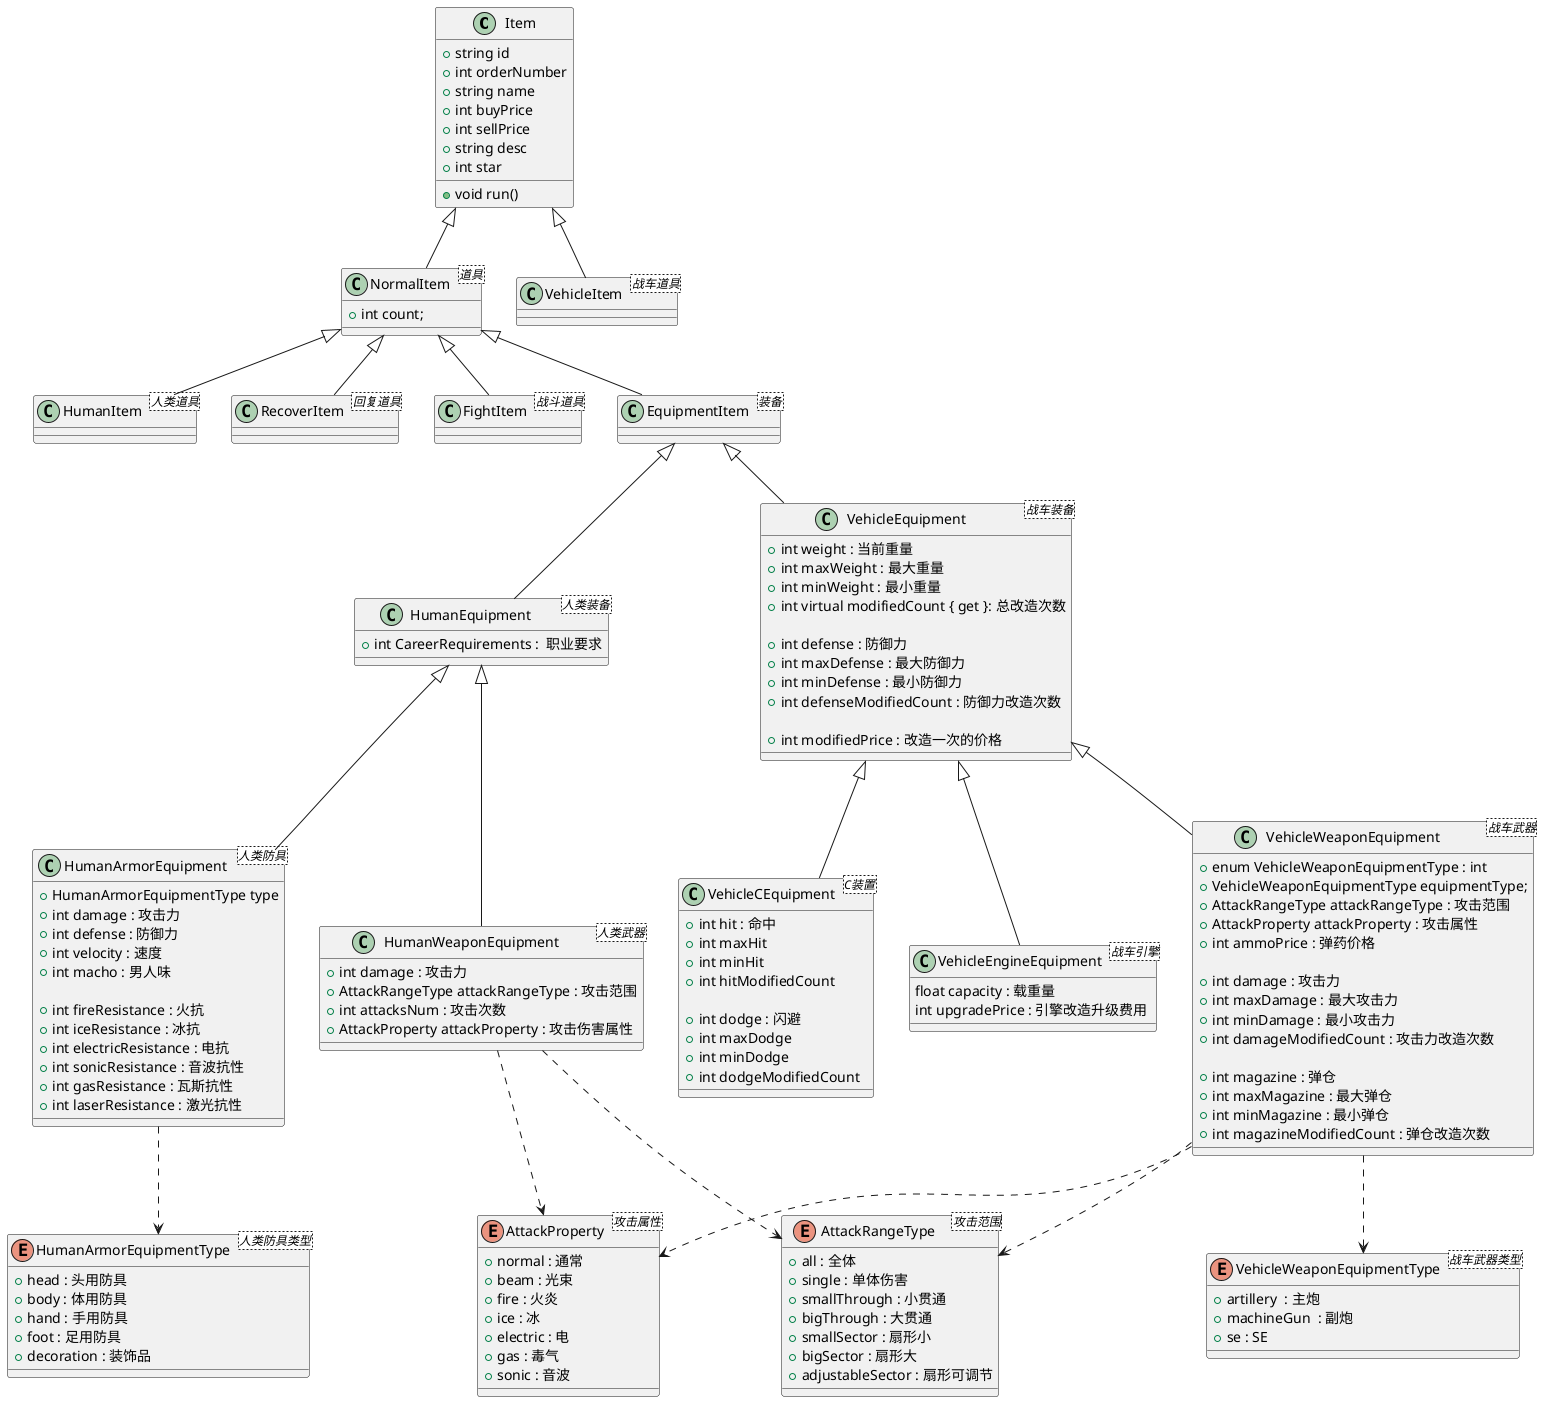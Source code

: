 @startuml Item 
Item <|-- NormalItem
NormalItem <|-- HumanItem
NormalItem <|-- RecoverItem
NormalItem <|-- FightItem
NormalItem <|-- EquipmentItem
EquipmentItem <|-- HumanEquipment
EquipmentItem <|-- VehicleEquipment

HumanEquipment <|-- HumanWeaponEquipment
HumanWeaponEquipment ..>  AttackProperty
HumanWeaponEquipment ..>  AttackRangeType
HumanEquipment <|-- HumanArmorEquipment
HumanArmorEquipment ..> HumanArmorEquipmentType

VehicleEquipment <|-- VehicleWeaponEquipment
VehicleWeaponEquipment ..>  AttackProperty
VehicleWeaponEquipment ..>  AttackRangeType
VehicleWeaponEquipment ..> VehicleWeaponEquipmentType

VehicleEquipment <|-- VehicleCEquipment
VehicleEquipment <|-- VehicleEngineEquipment

Item <|-- VehicleItem
class Item 
{
   + string id
   + int orderNumber
   + string name
   + int buyPrice
   + int sellPrice
   + string desc
   + int star
   + void run()
}
class NormalItem <道具>
{
    + int count;
}

class HumanItem  <人类道具>
{

}
class RecoverItem <回复道具>
{

}
class FightItem <战斗道具>
{

}
class EquipmentItem <装备>
{

}
class HumanEquipment <人类装备>
{
    + int CareerRequirements :  职业要求
}
class HumanWeaponEquipment <人类武器>
{

    + int damage : 攻击力
    + AttackRangeType attackRangeType : 攻击范围
    + int attacksNum : 攻击次数
    + AttackProperty attackProperty : 攻击伤害属性
}

enum HumanArmorEquipmentType <人类防具类型>
{
    + head : 头用防具
    + body : 体用防具
    + hand : 手用防具
    + foot : 足用防具
    + decoration : 装饰品
}

class HumanArmorEquipment <人类防具>
{
    + HumanArmorEquipmentType type
    + int damage : 攻击力
    + int defense : 防御力
    + int velocity : 速度
    + int macho : 男人味

    + int fireResistance : 火抗
    + int iceResistance : 冰抗
    + int electricResistance : 电抗
    + int sonicResistance : 音波抗性
    + int gasResistance : 瓦斯抗性
    + int laserResistance : 激光抗性
}

class VehicleEquipment <战车装备>
{
    + int weight : 当前重量
    + int maxWeight : 最大重量
    + int minWeight : 最小重量
    + int virtual modifiedCount { get }: 总改造次数 

    + int defense : 防御力
    + int maxDefense : 最大防御力
    + int minDefense : 最小防御力
    + int defenseModifiedCount : 防御力改造次数

    + int modifiedPrice : 改造一次的价格
}
enum VehicleWeaponEquipmentType <战车武器类型>
{
    + artillery  : 主炮
    + machineGun  : 副炮
    + se : SE
}

class VehicleWeaponEquipment <战车武器>
{
    + enum VehicleWeaponEquipmentType : int
    + VehicleWeaponEquipmentType equipmentType;
    + AttackRangeType attackRangeType : 攻击范围
    + AttackProperty attackProperty : 攻击属性
    + int ammoPrice : 弹药价格

    + int damage : 攻击力
    + int maxDamage : 最大攻击力
    + int minDamage : 最小攻击力
    + int damageModifiedCount : 攻击力改造次数

    + int magazine : 弹仓
    + int maxMagazine : 最大弹仓
    + int minMagazine : 最小弹仓
    + int magazineModifiedCount : 弹仓改造次数
}

class VehicleCEquipment <C装置>
{
    
    + int hit : 命中
    + int maxHit
    + int minHit
    + int hitModifiedCount

    + int dodge : 闪避
    + int maxDodge
    + int minDodge
    + int dodgeModifiedCount
}

class VehicleEngineEquipment <战车引擎>
{
    float capacity : 载重量
    int upgradePrice : 引擎改造升级费用
}

class VehicleItem <战车道具>
{

}

enum AttackProperty <攻击属性>
{
    + normal : 通常
    + beam : 光束
    + fire : 火炎
    + ice : 冰
    + electric : 电
    + gas : 毒气
    + sonic : 音波
}
enum AttackRangeType <攻击范围>
{
    + all : 全体  
    + single : 单体伤害  
    + smallThrough : 小贯通  
    + bigThrough : 大贯通  
    + smallSector : 扇形小  
    + bigSector : 扇形大  
    + adjustableSector : 扇形可调节  
}

@enduml